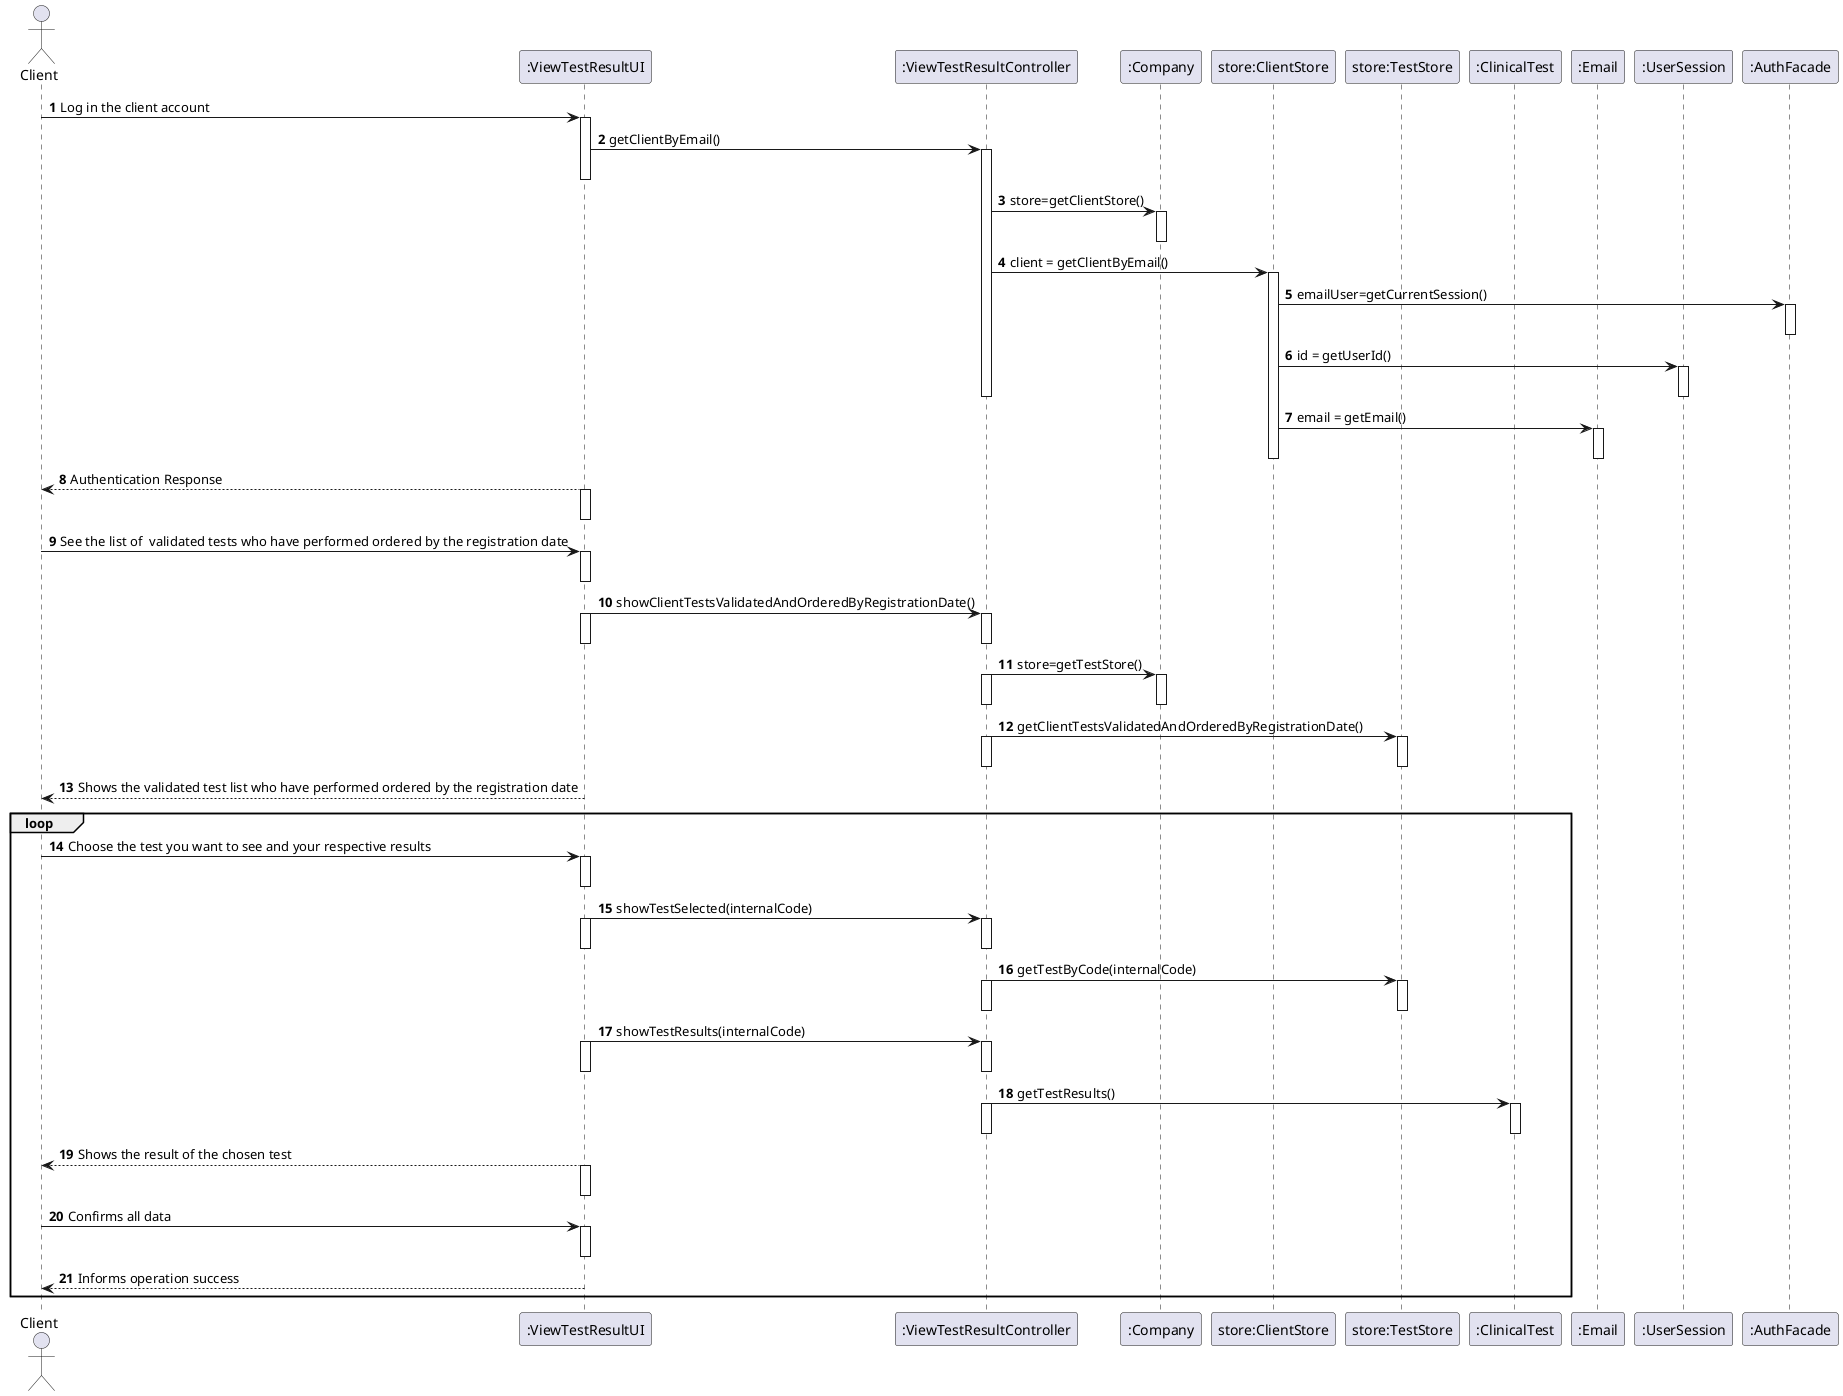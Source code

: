 @startuml
autonumber
'hide footbox
actor "Client" as CLIENT

participant ":ViewTestResultUI" as UI
participant ":ViewTestResultController" as CTRL
participant ":Company" as COMP
participant "store:ClientStore" as STR
participant "store:TestStore" as TTS
participant ":ClinicalTest" as T
participant ":Email" as EM
participant ":UserSession" as US
participant ":AuthFacade" as AF


CLIENT -> UI: Log in the client account
activate UI

UI -> CTRL: getClientByEmail()
activate CTRL
deactivate UI

CTRL-> COMP : store=getClientStore()
activate COMP
deactivate COMP
CTRL->STR : client = getClientByEmail()
activate STR
STR-> AF :emailUser=getCurrentSession()
activate AF
deactivate AF
STR -> US : id = getUserId()
activate US
deactivate US
deactivate CTRL



STR->EM: email = getEmail()
activate EM
deactivate EM
deactivate STR
deactivate STR

UI --> CLIENT: Authentication Response
activate UI
deactivate UI



CLIENT -> UI: See the list of  validated tests who have performed ordered by the registration date
activate UI
deactivate UI




UI -> CTRL: showClientTestsValidatedAndOrderedByRegistrationDate()
activate UI
deactivate UI
activate CTRL
deactivate CTRL

CTRL -> COMP: store=getTestStore()
activate CTRL
deactivate CTRL
activate COMP
deactivate COMP

CTRL -> TTS: getClientTestsValidatedAndOrderedByRegistrationDate()
activate CTRL
deactivate CTRL
activate TTS
deactivate TTS


UI --> CLIENT: Shows the validated test list who have performed ordered by the registration date

loop
CLIENT -> UI: Choose the test you want to see and your respective results
activate UI
deactivate UI

UI -> CTRL: showTestSelected(internalCode)
activate UI
deactivate UI
activate CTRL
deactivate CTRL

CTRL -> TTS: getTestByCode(internalCode)
activate CTRL
deactivate CTRL
activate TTS
deactivate TTS

UI -> CTRL: showTestResults(internalCode)
activate UI
deactivate UI
activate CTRL
deactivate CTRL

CTRL -> T: getTestResults()
activate CTRL
deactivate CTRL
activate T
deactivate T



UI --> CLIENT: Shows the result of the chosen test
activate UI
deactivate UI

CLIENT -> UI: Confirms all data
activate UI
deactivate UI



UI --> CLIENT: Informs operation success
end

@enduml